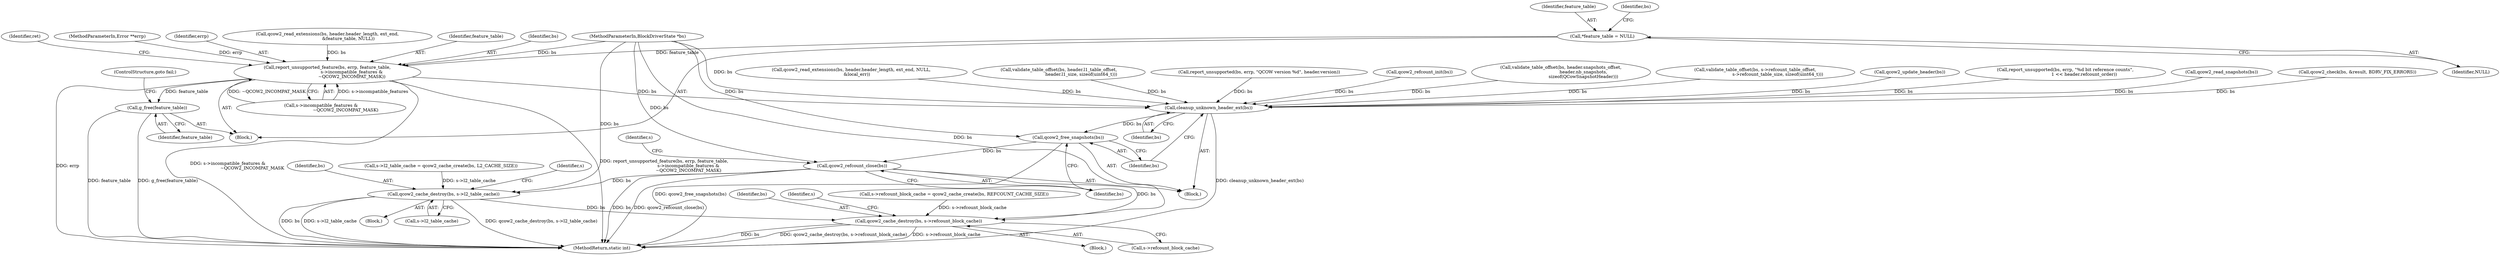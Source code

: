 digraph "0_qemu_6a83f8b5bec6f59e56cc49bd49e4c3f8f805d56f_0@pointer" {
"1000543" [label="(Call,*feature_table = NULL)"];
"1000555" [label="(Call,report_unsupported_feature(bs, errp, feature_table,\n                                   s->incompatible_features &\n                                   ~QCOW2_INCOMPAT_MASK))"];
"1000568" [label="(Call,g_free(feature_table))"];
"1001437" [label="(Call,cleanup_unknown_header_ext(bs))"];
"1001439" [label="(Call,qcow2_free_snapshots(bs))"];
"1001441" [label="(Call,qcow2_refcount_close(bs))"];
"1001457" [label="(Call,qcow2_cache_destroy(bs, s->l2_table_cache))"];
"1001467" [label="(Call,qcow2_cache_destroy(bs, s->refcount_block_cache))"];
"1000603" [label="(Call,report_unsupported(bs, errp, \"%d bit reference counts\",\n                           1 << header.refcount_order))"];
"1001140" [label="(Call,qcow2_read_snapshots(bs))"];
"1001469" [label="(Call,s->refcount_block_cache)"];
"1001442" [label="(Identifier,bs)"];
"1001217" [label="(Call,qcow2_check(bs, &result, BDRV_FIX_ERRORS))"];
"1001042" [label="(Call,qcow2_read_extensions(bs, header.header_length, ext_end, NULL,\n        &local_err))"];
"1001468" [label="(Identifier,bs)"];
"1001441" [label="(Call,qcow2_refcount_close(bs))"];
"1001438" [label="(Identifier,bs)"];
"1000559" [label="(Call,s->incompatible_features &\n                                   ~QCOW2_INCOMPAT_MASK)"];
"1001467" [label="(Call,qcow2_cache_destroy(bs, s->refcount_block_cache))"];
"1001458" [label="(Identifier,bs)"];
"1000545" [label="(Identifier,NULL)"];
"1000876" [label="(Call,validate_table_offset(bs, header.l1_table_offset,\n                                header.l1_size, sizeof(uint64_t)))"];
"1000546" [label="(Call,qcow2_read_extensions(bs, header.header_length, ext_end,\n                              &feature_table, NULL))"];
"1000266" [label="(Call,report_unsupported(bs, errp, \"QCOW version %d\", header.version))"];
"1000558" [label="(Identifier,feature_table)"];
"1001459" [label="(Call,s->l2_table_cache)"];
"1001018" [label="(Call,qcow2_refcount_init(bs))"];
"1001482" [label="(MethodReturn,static int)"];
"1000125" [label="(Block,)"];
"1000544" [label="(Identifier,feature_table)"];
"1000556" [label="(Identifier,bs)"];
"1000970" [label="(Call,s->l2_table_cache = qcow2_cache_create(bs, L2_CACHE_SIZE))"];
"1000568" [label="(Call,g_free(feature_table))"];
"1000541" [label="(Block,)"];
"1000565" [label="(Identifier,ret)"];
"1001464" [label="(Identifier,s)"];
"1000569" [label="(Identifier,feature_table)"];
"1000570" [label="(ControlStructure,goto fail;)"];
"1001445" [label="(Identifier,s)"];
"1000124" [label="(MethodParameterIn,Error **errp)"];
"1000555" [label="(Call,report_unsupported_feature(bs, errp, feature_table,\n                                   s->incompatible_features &\n                                   ~QCOW2_INCOMPAT_MASK))"];
"1000786" [label="(Call,validate_table_offset(bs, header.snapshots_offset,\n                                header.nb_snapshots,\n                                sizeof(QCowSnapshotHeader)))"];
"1001440" [label="(Identifier,bs)"];
"1000750" [label="(Call,validate_table_offset(bs, s->refcount_table_offset,\n                                s->refcount_table_size, sizeof(uint64_t)))"];
"1000547" [label="(Identifier,bs)"];
"1001466" [label="(Block,)"];
"1001474" [label="(Identifier,s)"];
"1001437" [label="(Call,cleanup_unknown_header_ext(bs))"];
"1000977" [label="(Call,s->refcount_block_cache = qcow2_cache_create(bs, REFCOUNT_CACHE_SIZE))"];
"1001175" [label="(Call,qcow2_update_header(bs))"];
"1001456" [label="(Block,)"];
"1000121" [label="(MethodParameterIn,BlockDriverState *bs)"];
"1001457" [label="(Call,qcow2_cache_destroy(bs, s->l2_table_cache))"];
"1000557" [label="(Identifier,errp)"];
"1001439" [label="(Call,qcow2_free_snapshots(bs))"];
"1000543" [label="(Call,*feature_table = NULL)"];
"1000543" -> "1000541"  [label="AST: "];
"1000543" -> "1000545"  [label="CFG: "];
"1000544" -> "1000543"  [label="AST: "];
"1000545" -> "1000543"  [label="AST: "];
"1000547" -> "1000543"  [label="CFG: "];
"1000543" -> "1000555"  [label="DDG: feature_table"];
"1000555" -> "1000541"  [label="AST: "];
"1000555" -> "1000559"  [label="CFG: "];
"1000556" -> "1000555"  [label="AST: "];
"1000557" -> "1000555"  [label="AST: "];
"1000558" -> "1000555"  [label="AST: "];
"1000559" -> "1000555"  [label="AST: "];
"1000565" -> "1000555"  [label="CFG: "];
"1000555" -> "1001482"  [label="DDG: errp"];
"1000555" -> "1001482"  [label="DDG: report_unsupported_feature(bs, errp, feature_table,\n                                   s->incompatible_features &\n                                   ~QCOW2_INCOMPAT_MASK)"];
"1000555" -> "1001482"  [label="DDG: s->incompatible_features &\n                                   ~QCOW2_INCOMPAT_MASK"];
"1000546" -> "1000555"  [label="DDG: bs"];
"1000121" -> "1000555"  [label="DDG: bs"];
"1000124" -> "1000555"  [label="DDG: errp"];
"1000559" -> "1000555"  [label="DDG: s->incompatible_features"];
"1000559" -> "1000555"  [label="DDG: ~QCOW2_INCOMPAT_MASK"];
"1000555" -> "1000568"  [label="DDG: feature_table"];
"1000555" -> "1001437"  [label="DDG: bs"];
"1000568" -> "1000541"  [label="AST: "];
"1000568" -> "1000569"  [label="CFG: "];
"1000569" -> "1000568"  [label="AST: "];
"1000570" -> "1000568"  [label="CFG: "];
"1000568" -> "1001482"  [label="DDG: g_free(feature_table)"];
"1000568" -> "1001482"  [label="DDG: feature_table"];
"1001437" -> "1000125"  [label="AST: "];
"1001437" -> "1001438"  [label="CFG: "];
"1001438" -> "1001437"  [label="AST: "];
"1001440" -> "1001437"  [label="CFG: "];
"1001437" -> "1001482"  [label="DDG: cleanup_unknown_header_ext(bs)"];
"1001217" -> "1001437"  [label="DDG: bs"];
"1000266" -> "1001437"  [label="DDG: bs"];
"1000603" -> "1001437"  [label="DDG: bs"];
"1000786" -> "1001437"  [label="DDG: bs"];
"1001042" -> "1001437"  [label="DDG: bs"];
"1001140" -> "1001437"  [label="DDG: bs"];
"1000876" -> "1001437"  [label="DDG: bs"];
"1000750" -> "1001437"  [label="DDG: bs"];
"1001175" -> "1001437"  [label="DDG: bs"];
"1001018" -> "1001437"  [label="DDG: bs"];
"1000121" -> "1001437"  [label="DDG: bs"];
"1001437" -> "1001439"  [label="DDG: bs"];
"1001439" -> "1000125"  [label="AST: "];
"1001439" -> "1001440"  [label="CFG: "];
"1001440" -> "1001439"  [label="AST: "];
"1001442" -> "1001439"  [label="CFG: "];
"1001439" -> "1001482"  [label="DDG: qcow2_free_snapshots(bs)"];
"1000121" -> "1001439"  [label="DDG: bs"];
"1001439" -> "1001441"  [label="DDG: bs"];
"1001441" -> "1000125"  [label="AST: "];
"1001441" -> "1001442"  [label="CFG: "];
"1001442" -> "1001441"  [label="AST: "];
"1001445" -> "1001441"  [label="CFG: "];
"1001441" -> "1001482"  [label="DDG: bs"];
"1001441" -> "1001482"  [label="DDG: qcow2_refcount_close(bs)"];
"1000121" -> "1001441"  [label="DDG: bs"];
"1001441" -> "1001457"  [label="DDG: bs"];
"1001441" -> "1001467"  [label="DDG: bs"];
"1001457" -> "1001456"  [label="AST: "];
"1001457" -> "1001459"  [label="CFG: "];
"1001458" -> "1001457"  [label="AST: "];
"1001459" -> "1001457"  [label="AST: "];
"1001464" -> "1001457"  [label="CFG: "];
"1001457" -> "1001482"  [label="DDG: s->l2_table_cache"];
"1001457" -> "1001482"  [label="DDG: qcow2_cache_destroy(bs, s->l2_table_cache)"];
"1001457" -> "1001482"  [label="DDG: bs"];
"1000121" -> "1001457"  [label="DDG: bs"];
"1000970" -> "1001457"  [label="DDG: s->l2_table_cache"];
"1001457" -> "1001467"  [label="DDG: bs"];
"1001467" -> "1001466"  [label="AST: "];
"1001467" -> "1001469"  [label="CFG: "];
"1001468" -> "1001467"  [label="AST: "];
"1001469" -> "1001467"  [label="AST: "];
"1001474" -> "1001467"  [label="CFG: "];
"1001467" -> "1001482"  [label="DDG: qcow2_cache_destroy(bs, s->refcount_block_cache)"];
"1001467" -> "1001482"  [label="DDG: s->refcount_block_cache"];
"1001467" -> "1001482"  [label="DDG: bs"];
"1000121" -> "1001467"  [label="DDG: bs"];
"1000977" -> "1001467"  [label="DDG: s->refcount_block_cache"];
}
